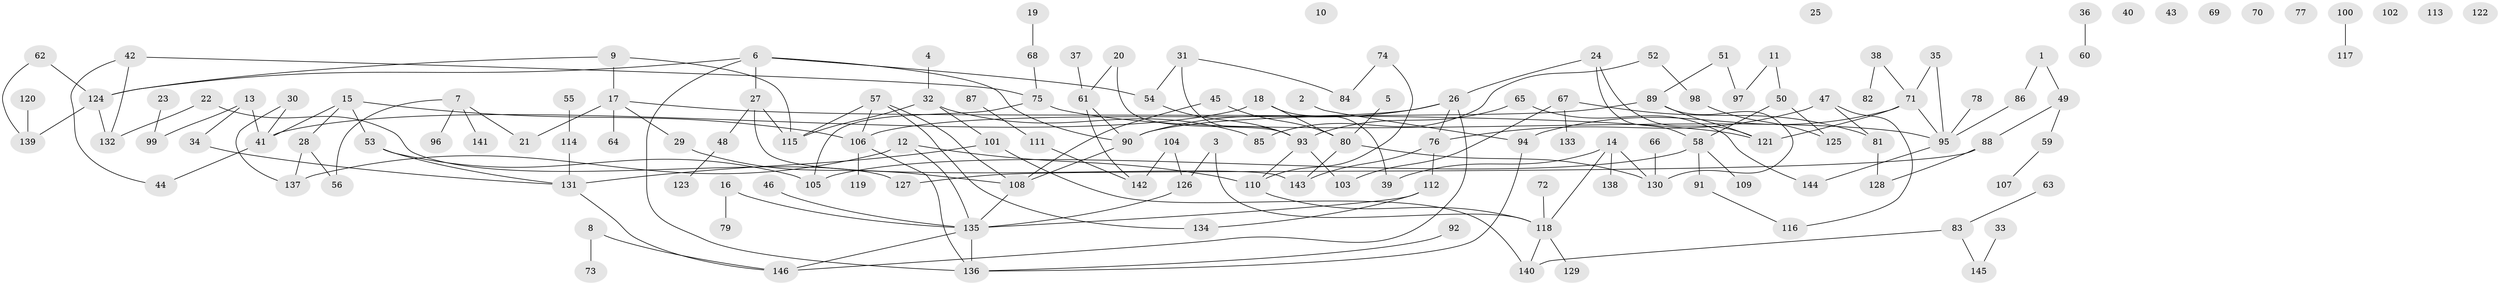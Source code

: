 // Generated by graph-tools (version 1.1) at 2025/39/03/09/25 04:39:08]
// undirected, 146 vertices, 177 edges
graph export_dot {
graph [start="1"]
  node [color=gray90,style=filled];
  1;
  2;
  3;
  4;
  5;
  6;
  7;
  8;
  9;
  10;
  11;
  12;
  13;
  14;
  15;
  16;
  17;
  18;
  19;
  20;
  21;
  22;
  23;
  24;
  25;
  26;
  27;
  28;
  29;
  30;
  31;
  32;
  33;
  34;
  35;
  36;
  37;
  38;
  39;
  40;
  41;
  42;
  43;
  44;
  45;
  46;
  47;
  48;
  49;
  50;
  51;
  52;
  53;
  54;
  55;
  56;
  57;
  58;
  59;
  60;
  61;
  62;
  63;
  64;
  65;
  66;
  67;
  68;
  69;
  70;
  71;
  72;
  73;
  74;
  75;
  76;
  77;
  78;
  79;
  80;
  81;
  82;
  83;
  84;
  85;
  86;
  87;
  88;
  89;
  90;
  91;
  92;
  93;
  94;
  95;
  96;
  97;
  98;
  99;
  100;
  101;
  102;
  103;
  104;
  105;
  106;
  107;
  108;
  109;
  110;
  111;
  112;
  113;
  114;
  115;
  116;
  117;
  118;
  119;
  120;
  121;
  122;
  123;
  124;
  125;
  126;
  127;
  128;
  129;
  130;
  131;
  132;
  133;
  134;
  135;
  136;
  137;
  138;
  139;
  140;
  141;
  142;
  143;
  144;
  145;
  146;
  1 -- 49;
  1 -- 86;
  2 -- 94;
  3 -- 118;
  3 -- 126;
  4 -- 32;
  5 -- 80;
  6 -- 27;
  6 -- 54;
  6 -- 90;
  6 -- 124;
  6 -- 136;
  7 -- 21;
  7 -- 56;
  7 -- 96;
  7 -- 141;
  8 -- 73;
  8 -- 146;
  9 -- 17;
  9 -- 115;
  9 -- 124;
  11 -- 50;
  11 -- 97;
  12 -- 110;
  12 -- 135;
  12 -- 137;
  13 -- 34;
  13 -- 41;
  13 -- 99;
  14 -- 39;
  14 -- 118;
  14 -- 130;
  14 -- 138;
  15 -- 28;
  15 -- 41;
  15 -- 53;
  15 -- 106;
  16 -- 79;
  16 -- 135;
  17 -- 21;
  17 -- 29;
  17 -- 64;
  17 -- 121;
  18 -- 39;
  18 -- 41;
  18 -- 80;
  19 -- 68;
  20 -- 61;
  20 -- 93;
  22 -- 127;
  22 -- 132;
  23 -- 99;
  24 -- 26;
  24 -- 58;
  24 -- 121;
  26 -- 76;
  26 -- 90;
  26 -- 106;
  26 -- 146;
  27 -- 48;
  27 -- 115;
  27 -- 143;
  28 -- 56;
  28 -- 137;
  29 -- 108;
  30 -- 41;
  30 -- 137;
  31 -- 54;
  31 -- 84;
  31 -- 93;
  32 -- 85;
  32 -- 101;
  32 -- 115;
  33 -- 145;
  34 -- 131;
  35 -- 71;
  35 -- 95;
  36 -- 60;
  37 -- 61;
  38 -- 71;
  38 -- 82;
  41 -- 44;
  42 -- 44;
  42 -- 75;
  42 -- 132;
  45 -- 80;
  45 -- 108;
  46 -- 135;
  47 -- 76;
  47 -- 81;
  47 -- 116;
  48 -- 123;
  49 -- 59;
  49 -- 88;
  50 -- 58;
  50 -- 125;
  51 -- 89;
  51 -- 97;
  52 -- 85;
  52 -- 98;
  53 -- 105;
  53 -- 131;
  54 -- 93;
  55 -- 114;
  57 -- 106;
  57 -- 108;
  57 -- 115;
  57 -- 134;
  58 -- 91;
  58 -- 105;
  58 -- 109;
  59 -- 107;
  61 -- 90;
  61 -- 142;
  62 -- 124;
  62 -- 139;
  63 -- 83;
  65 -- 93;
  65 -- 144;
  66 -- 130;
  67 -- 81;
  67 -- 103;
  67 -- 133;
  68 -- 75;
  71 -- 94;
  71 -- 95;
  71 -- 121;
  72 -- 118;
  74 -- 84;
  74 -- 110;
  75 -- 95;
  75 -- 105;
  76 -- 112;
  76 -- 143;
  78 -- 95;
  80 -- 130;
  80 -- 143;
  81 -- 128;
  83 -- 140;
  83 -- 145;
  86 -- 95;
  87 -- 111;
  88 -- 127;
  88 -- 128;
  89 -- 90;
  89 -- 121;
  89 -- 130;
  90 -- 108;
  91 -- 116;
  92 -- 136;
  93 -- 103;
  93 -- 110;
  94 -- 136;
  95 -- 144;
  98 -- 125;
  100 -- 117;
  101 -- 131;
  101 -- 140;
  104 -- 126;
  104 -- 142;
  106 -- 119;
  106 -- 136;
  108 -- 135;
  110 -- 118;
  111 -- 142;
  112 -- 134;
  112 -- 135;
  114 -- 131;
  118 -- 129;
  118 -- 140;
  120 -- 139;
  124 -- 132;
  124 -- 139;
  126 -- 135;
  131 -- 146;
  135 -- 136;
  135 -- 146;
}
